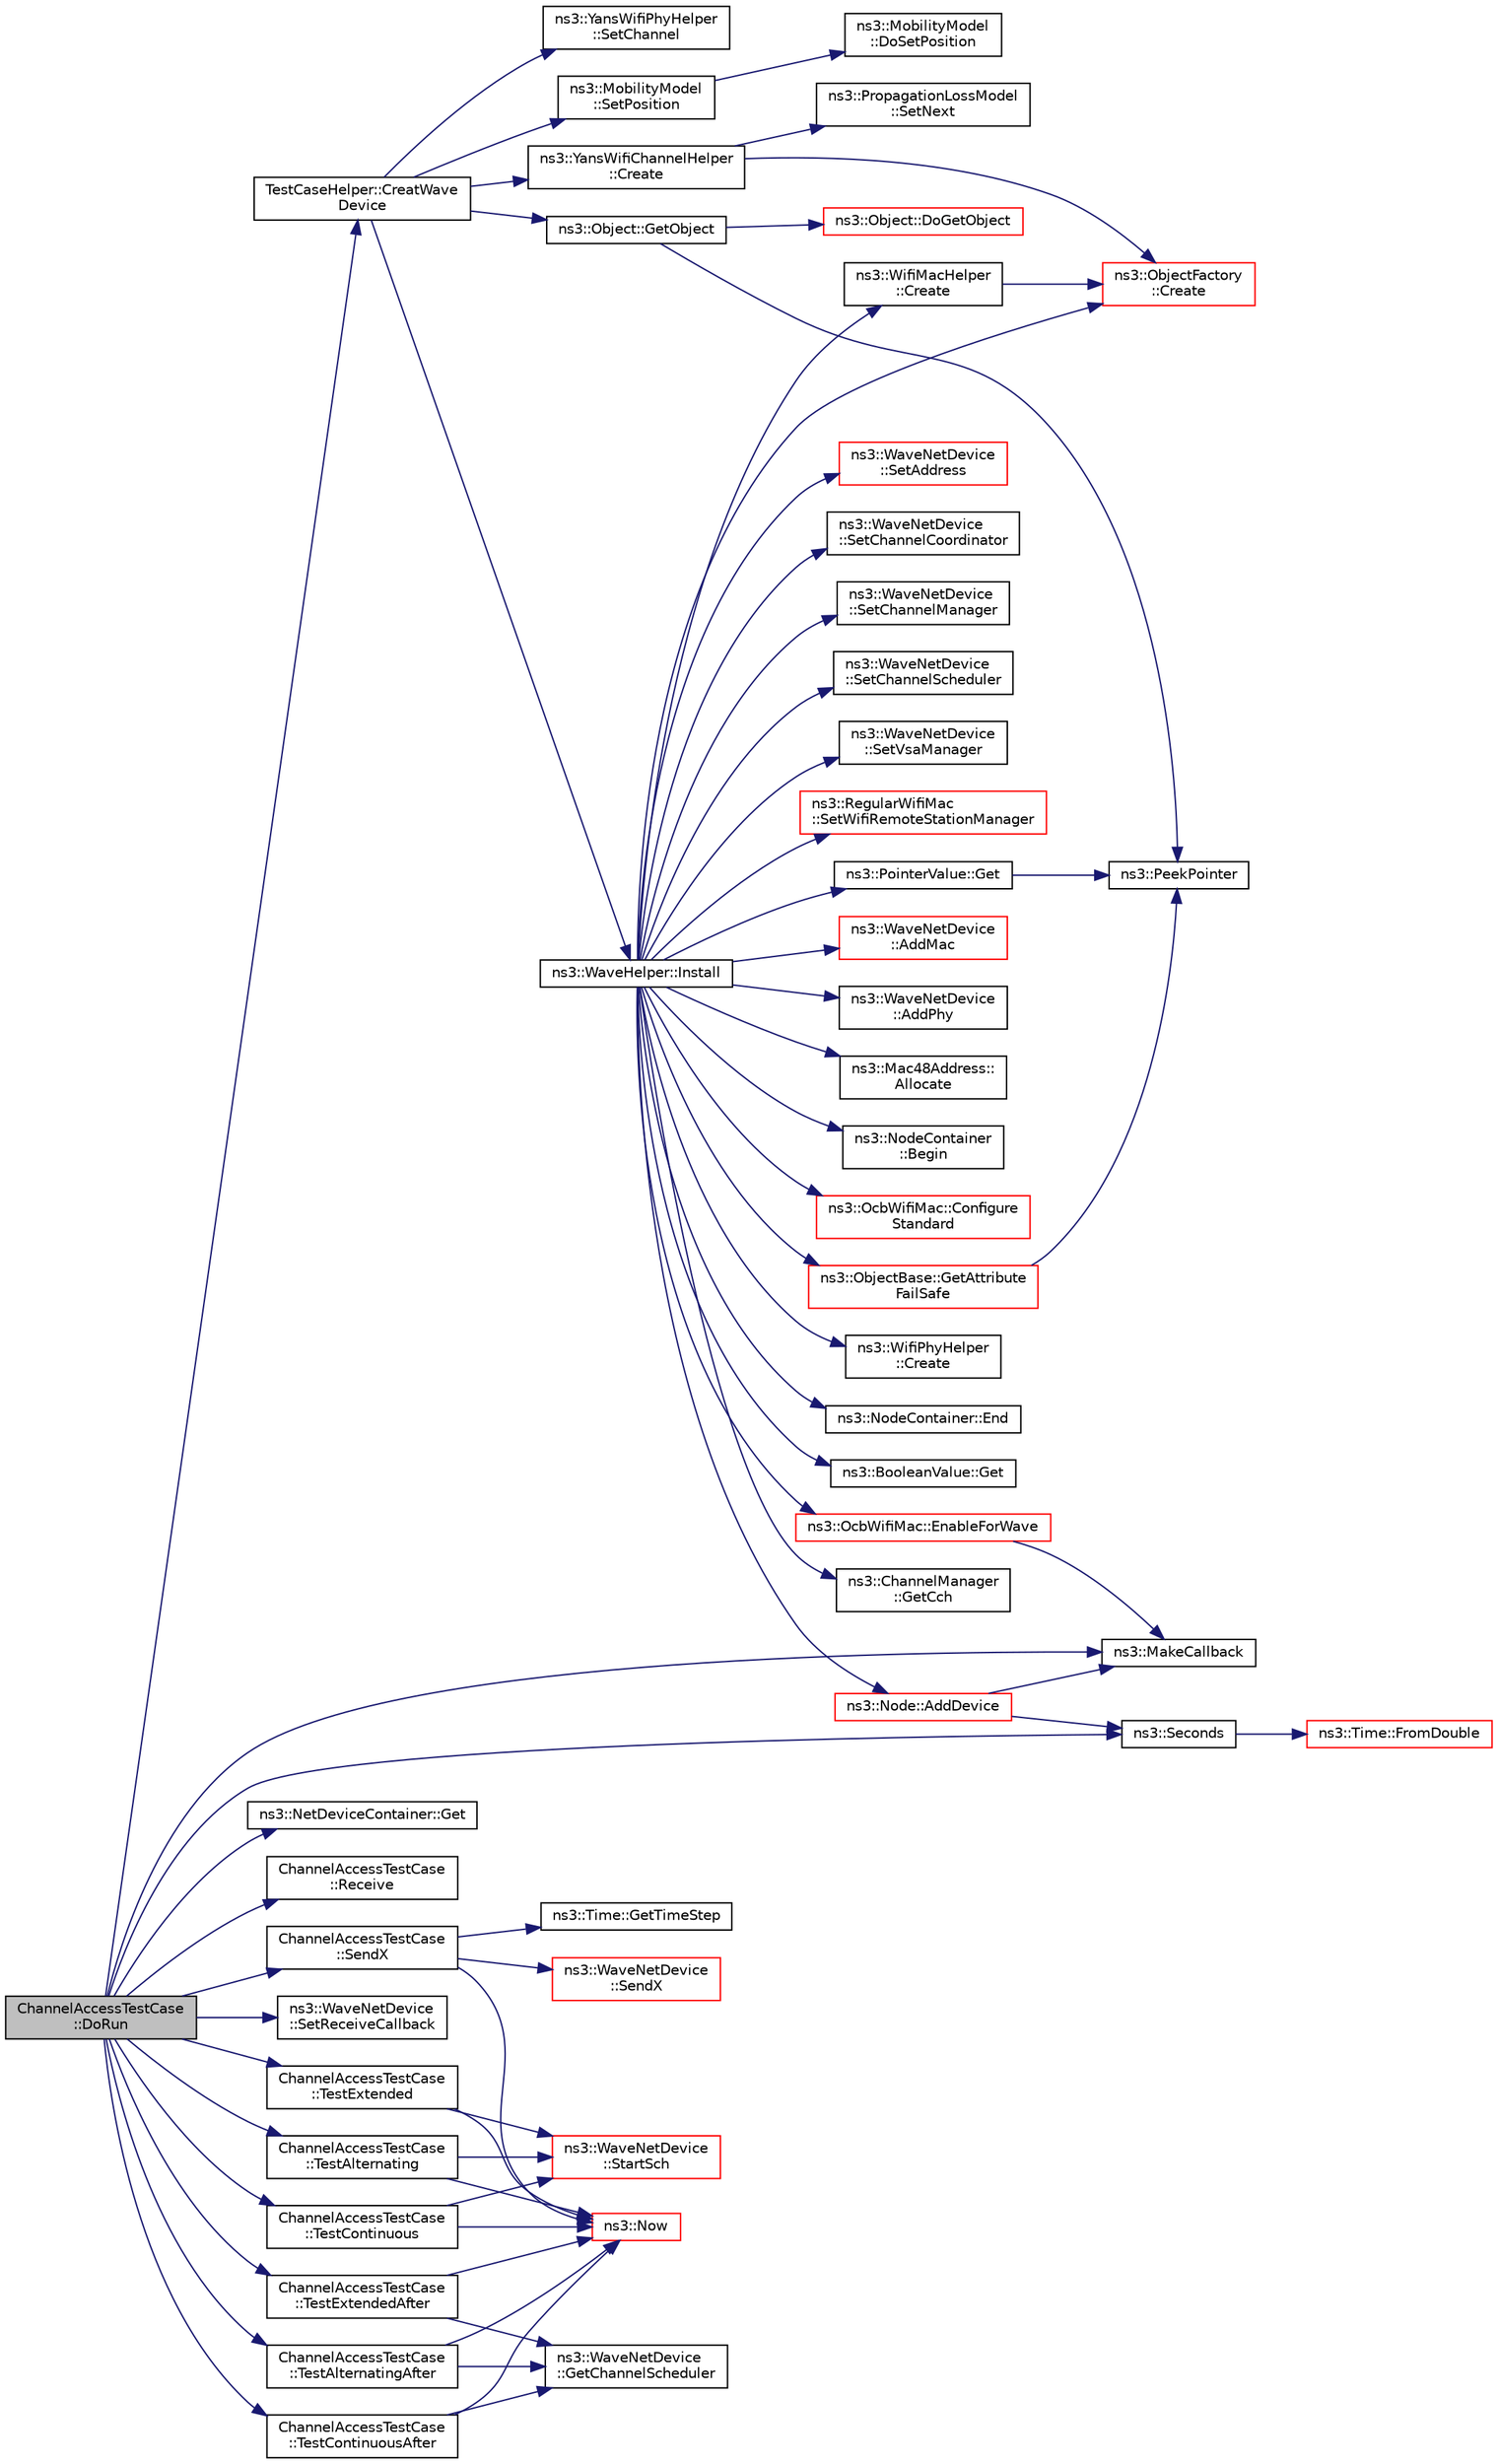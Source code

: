 digraph "ChannelAccessTestCase::DoRun"
{
 // LATEX_PDF_SIZE
  edge [fontname="Helvetica",fontsize="10",labelfontname="Helvetica",labelfontsize="10"];
  node [fontname="Helvetica",fontsize="10",shape=record];
  rankdir="LR";
  Node1 [label="ChannelAccessTestCase\l::DoRun",height=0.2,width=0.4,color="black", fillcolor="grey75", style="filled", fontcolor="black",tooltip="Implementation to actually run this TestCase."];
  Node1 -> Node2 [color="midnightblue",fontsize="10",style="solid",fontname="Helvetica"];
  Node2 [label="TestCaseHelper::CreatWave\lDevice",height=0.2,width=0.4,color="black", fillcolor="white", style="filled",URL="$class_test_case_helper.html#a24337801fa036883111fa1968606b57e",tooltip="Create WAVE device function."];
  Node2 -> Node3 [color="midnightblue",fontsize="10",style="solid",fontname="Helvetica"];
  Node3 [label="ns3::YansWifiChannelHelper\l::Create",height=0.2,width=0.4,color="black", fillcolor="white", style="filled",URL="$classns3_1_1_yans_wifi_channel_helper.html#a6bb01082fd42806a6b95e6684a4344d4",tooltip=" "];
  Node3 -> Node4 [color="midnightblue",fontsize="10",style="solid",fontname="Helvetica"];
  Node4 [label="ns3::ObjectFactory\l::Create",height=0.2,width=0.4,color="red", fillcolor="white", style="filled",URL="$classns3_1_1_object_factory.html#a52eda277f4aaab54266134ba48102ad7",tooltip="Create an Object instance of the configured TypeId."];
  Node3 -> Node34 [color="midnightblue",fontsize="10",style="solid",fontname="Helvetica"];
  Node34 [label="ns3::PropagationLossModel\l::SetNext",height=0.2,width=0.4,color="black", fillcolor="white", style="filled",URL="$classns3_1_1_propagation_loss_model.html#ac6d627f2eb09daa057de080615ac1013",tooltip="Enables a chain of loss models to act on the signal."];
  Node2 -> Node35 [color="midnightblue",fontsize="10",style="solid",fontname="Helvetica"];
  Node35 [label="ns3::Object::GetObject",height=0.2,width=0.4,color="black", fillcolor="white", style="filled",URL="$classns3_1_1_object.html#ad21f5401ff705cd29c37f931ea3afc18",tooltip="Get a pointer to the requested aggregated Object."];
  Node35 -> Node36 [color="midnightblue",fontsize="10",style="solid",fontname="Helvetica"];
  Node36 [label="ns3::Object::DoGetObject",height=0.2,width=0.4,color="red", fillcolor="white", style="filled",URL="$classns3_1_1_object.html#a7c009975f7c0994cb47a69f713745e0a",tooltip="Find an Object of TypeId tid in the aggregates of this Object."];
  Node35 -> Node41 [color="midnightblue",fontsize="10",style="solid",fontname="Helvetica"];
  Node41 [label="ns3::PeekPointer",height=0.2,width=0.4,color="black", fillcolor="white", style="filled",URL="$namespacens3.html#af2a7557fe9afdd98d8f6f8f6e412cf5a",tooltip=" "];
  Node2 -> Node42 [color="midnightblue",fontsize="10",style="solid",fontname="Helvetica"];
  Node42 [label="ns3::WaveHelper::Install",height=0.2,width=0.4,color="black", fillcolor="white", style="filled",URL="$classns3_1_1_wave_helper.html#a31155675aae4cc3ca5320664f15a967d",tooltip=" "];
  Node42 -> Node43 [color="midnightblue",fontsize="10",style="solid",fontname="Helvetica"];
  Node43 [label="ns3::Node::AddDevice",height=0.2,width=0.4,color="red", fillcolor="white", style="filled",URL="$classns3_1_1_node.html#a42ff83ee1d5d1649c770d3f5b62375de",tooltip="Associate a NetDevice to this node."];
  Node43 -> Node47 [color="midnightblue",fontsize="10",style="solid",fontname="Helvetica"];
  Node47 [label="ns3::MakeCallback",height=0.2,width=0.4,color="black", fillcolor="white", style="filled",URL="$namespacens3.html#af1dde3c04374147fca0cfe3b0766d664",tooltip="Build Callbacks for class method members which take varying numbers of arguments and potentially retu..."];
  Node43 -> Node75 [color="midnightblue",fontsize="10",style="solid",fontname="Helvetica"];
  Node75 [label="ns3::Seconds",height=0.2,width=0.4,color="black", fillcolor="white", style="filled",URL="$group__timecivil.html#ga33c34b816f8ff6628e33d5c8e9713b9e",tooltip="Construct a Time in the indicated unit."];
  Node75 -> Node76 [color="midnightblue",fontsize="10",style="solid",fontname="Helvetica"];
  Node76 [label="ns3::Time::FromDouble",height=0.2,width=0.4,color="red", fillcolor="white", style="filled",URL="$classns3_1_1_time.html#a60e845f4a74e62495b86356afe604cb4",tooltip="Create a Time equal to value in unit unit."];
  Node42 -> Node81 [color="midnightblue",fontsize="10",style="solid",fontname="Helvetica"];
  Node81 [label="ns3::WaveNetDevice\l::AddMac",height=0.2,width=0.4,color="red", fillcolor="white", style="filled",URL="$classns3_1_1_wave_net_device.html#a1c2c9c7feb2a647396934f2b538afd1b",tooltip=" "];
  Node42 -> Node83 [color="midnightblue",fontsize="10",style="solid",fontname="Helvetica"];
  Node83 [label="ns3::WaveNetDevice\l::AddPhy",height=0.2,width=0.4,color="black", fillcolor="white", style="filled",URL="$classns3_1_1_wave_net_device.html#a067a76c0ee75baca3d269038645780da",tooltip=" "];
  Node42 -> Node84 [color="midnightblue",fontsize="10",style="solid",fontname="Helvetica"];
  Node84 [label="ns3::Mac48Address::\lAllocate",height=0.2,width=0.4,color="black", fillcolor="white", style="filled",URL="$classns3_1_1_mac48_address.html#a203b53c035649c0d4881fa1115aa2cdb",tooltip="Allocate a new Mac48Address."];
  Node42 -> Node85 [color="midnightblue",fontsize="10",style="solid",fontname="Helvetica"];
  Node85 [label="ns3::NodeContainer\l::Begin",height=0.2,width=0.4,color="black", fillcolor="white", style="filled",URL="$classns3_1_1_node_container.html#a2bfe1f50688c96e0888b1907e1e2f324",tooltip="Get an iterator which refers to the first Node in the container."];
  Node42 -> Node86 [color="midnightblue",fontsize="10",style="solid",fontname="Helvetica"];
  Node86 [label="ns3::OcbWifiMac::Configure\lStandard",height=0.2,width=0.4,color="red", fillcolor="white", style="filled",URL="$classns3_1_1_ocb_wifi_mac.html#af21336a3b77cc623fdc2b5b703b63dab",tooltip=" "];
  Node42 -> Node98 [color="midnightblue",fontsize="10",style="solid",fontname="Helvetica"];
  Node98 [label="ns3::WifiMacHelper\l::Create",height=0.2,width=0.4,color="black", fillcolor="white", style="filled",URL="$classns3_1_1_wifi_mac_helper.html#a66354d7a3bdbaf1c785a32647dabc1f2",tooltip=" "];
  Node98 -> Node4 [color="midnightblue",fontsize="10",style="solid",fontname="Helvetica"];
  Node42 -> Node99 [color="midnightblue",fontsize="10",style="solid",fontname="Helvetica"];
  Node99 [label="ns3::WifiPhyHelper\l::Create",height=0.2,width=0.4,color="black", fillcolor="white", style="filled",URL="$classns3_1_1_wifi_phy_helper.html#a0f7f4ce41ebe74cbba4f89bc9a9fec8e",tooltip=" "];
  Node42 -> Node4 [color="midnightblue",fontsize="10",style="solid",fontname="Helvetica"];
  Node42 -> Node100 [color="midnightblue",fontsize="10",style="solid",fontname="Helvetica"];
  Node100 [label="ns3::OcbWifiMac::EnableForWave",height=0.2,width=0.4,color="red", fillcolor="white", style="filled",URL="$classns3_1_1_ocb_wifi_mac.html#a7da6015f1bb04ffbb0974f9c94ccf988",tooltip=" "];
  Node100 -> Node47 [color="midnightblue",fontsize="10",style="solid",fontname="Helvetica"];
  Node42 -> Node175 [color="midnightblue",fontsize="10",style="solid",fontname="Helvetica"];
  Node175 [label="ns3::NodeContainer::End",height=0.2,width=0.4,color="black", fillcolor="white", style="filled",URL="$classns3_1_1_node_container.html#a4904853b5d3e86f622a2ef8b4e959e08",tooltip="Get an iterator which indicates past-the-last Node in the container."];
  Node42 -> Node176 [color="midnightblue",fontsize="10",style="solid",fontname="Helvetica"];
  Node176 [label="ns3::BooleanValue::Get",height=0.2,width=0.4,color="black", fillcolor="white", style="filled",URL="$classns3_1_1_boolean_value.html#a9a4461490f9b71d99b07bb73993f0f00",tooltip=" "];
  Node42 -> Node177 [color="midnightblue",fontsize="10",style="solid",fontname="Helvetica"];
  Node177 [label="ns3::PointerValue::Get",height=0.2,width=0.4,color="black", fillcolor="white", style="filled",URL="$classns3_1_1_pointer_value.html#a13334c3a4ada0f439bdad5190a0994c7",tooltip=" "];
  Node177 -> Node41 [color="midnightblue",fontsize="10",style="solid",fontname="Helvetica"];
  Node42 -> Node178 [color="midnightblue",fontsize="10",style="solid",fontname="Helvetica"];
  Node178 [label="ns3::ObjectBase::GetAttribute\lFailSafe",height=0.2,width=0.4,color="red", fillcolor="white", style="filled",URL="$classns3_1_1_object_base.html#a79b981cfd59c1fa1ae62854b975f0a06",tooltip="Get the value of an attribute without raising erros."];
  Node178 -> Node41 [color="midnightblue",fontsize="10",style="solid",fontname="Helvetica"];
  Node42 -> Node179 [color="midnightblue",fontsize="10",style="solid",fontname="Helvetica"];
  Node179 [label="ns3::ChannelManager\l::GetCch",height=0.2,width=0.4,color="black", fillcolor="white", style="filled",URL="$classns3_1_1_channel_manager.html#adbf5775f7d647b14c14fdcdbb00f67d0",tooltip=" "];
  Node42 -> Node180 [color="midnightblue",fontsize="10",style="solid",fontname="Helvetica"];
  Node180 [label="ns3::WaveNetDevice\l::SetAddress",height=0.2,width=0.4,color="red", fillcolor="white", style="filled",URL="$classns3_1_1_wave_net_device.html#af398bddb4768c86bdd1cb37ca1963eca",tooltip="Set the address of this interface."];
  Node42 -> Node184 [color="midnightblue",fontsize="10",style="solid",fontname="Helvetica"];
  Node184 [label="ns3::WaveNetDevice\l::SetChannelCoordinator",height=0.2,width=0.4,color="black", fillcolor="white", style="filled",URL="$classns3_1_1_wave_net_device.html#a0bd0431f70e5ea68ae818650b6ff06d8",tooltip=" "];
  Node42 -> Node185 [color="midnightblue",fontsize="10",style="solid",fontname="Helvetica"];
  Node185 [label="ns3::WaveNetDevice\l::SetChannelManager",height=0.2,width=0.4,color="black", fillcolor="white", style="filled",URL="$classns3_1_1_wave_net_device.html#acc72aa6c137e1c78c6e5bc3c19973ef4",tooltip=" "];
  Node42 -> Node186 [color="midnightblue",fontsize="10",style="solid",fontname="Helvetica"];
  Node186 [label="ns3::WaveNetDevice\l::SetChannelScheduler",height=0.2,width=0.4,color="black", fillcolor="white", style="filled",URL="$classns3_1_1_wave_net_device.html#a3aa4f3edcb781fca5306e817315cd31b",tooltip=" "];
  Node42 -> Node187 [color="midnightblue",fontsize="10",style="solid",fontname="Helvetica"];
  Node187 [label="ns3::WaveNetDevice\l::SetVsaManager",height=0.2,width=0.4,color="black", fillcolor="white", style="filled",URL="$classns3_1_1_wave_net_device.html#a67b70adf83f3029059e45b8f99901b9d",tooltip=" "];
  Node42 -> Node188 [color="midnightblue",fontsize="10",style="solid",fontname="Helvetica"];
  Node188 [label="ns3::RegularWifiMac\l::SetWifiRemoteStationManager",height=0.2,width=0.4,color="red", fillcolor="white", style="filled",URL="$classns3_1_1_regular_wifi_mac.html#a2519a6cbda45d3fd449d41c5f889d42b",tooltip=" "];
  Node2 -> Node190 [color="midnightblue",fontsize="10",style="solid",fontname="Helvetica"];
  Node190 [label="ns3::YansWifiPhyHelper\l::SetChannel",height=0.2,width=0.4,color="black", fillcolor="white", style="filled",URL="$classns3_1_1_yans_wifi_phy_helper.html#ad2e9a27587dd4ff320435c93cc2676de",tooltip=" "];
  Node2 -> Node191 [color="midnightblue",fontsize="10",style="solid",fontname="Helvetica"];
  Node191 [label="ns3::MobilityModel\l::SetPosition",height=0.2,width=0.4,color="black", fillcolor="white", style="filled",URL="$classns3_1_1_mobility_model.html#ac584b3d5a309709d2f13ed6ada1e7640",tooltip=" "];
  Node191 -> Node192 [color="midnightblue",fontsize="10",style="solid",fontname="Helvetica"];
  Node192 [label="ns3::MobilityModel\l::DoSetPosition",height=0.2,width=0.4,color="black", fillcolor="white", style="filled",URL="$classns3_1_1_mobility_model.html#aa2f52cd86754da71ac649413c049785e",tooltip=" "];
  Node1 -> Node193 [color="midnightblue",fontsize="10",style="solid",fontname="Helvetica"];
  Node193 [label="ns3::NetDeviceContainer::Get",height=0.2,width=0.4,color="black", fillcolor="white", style="filled",URL="$classns3_1_1_net_device_container.html#ae114b3a9fc193fee40c07e4a4207aef4",tooltip="Get the Ptr<NetDevice> stored in this container at a given index."];
  Node1 -> Node47 [color="midnightblue",fontsize="10",style="solid",fontname="Helvetica"];
  Node1 -> Node194 [color="midnightblue",fontsize="10",style="solid",fontname="Helvetica"];
  Node194 [label="ChannelAccessTestCase\l::Receive",height=0.2,width=0.4,color="black", fillcolor="white", style="filled",URL="$class_channel_access_test_case.html#ae5b3299c80154aa10c3775bfc4f8c0ab",tooltip="Receive function."];
  Node1 -> Node75 [color="midnightblue",fontsize="10",style="solid",fontname="Helvetica"];
  Node1 -> Node195 [color="midnightblue",fontsize="10",style="solid",fontname="Helvetica"];
  Node195 [label="ChannelAccessTestCase\l::SendX",height=0.2,width=0.4,color="black", fillcolor="white", style="filled",URL="$class_channel_access_test_case.html#a372d321c372c644c86ff355e94704eaf",tooltip="Send X function."];
  Node195 -> Node196 [color="midnightblue",fontsize="10",style="solid",fontname="Helvetica"];
  Node196 [label="ns3::Time::GetTimeStep",height=0.2,width=0.4,color="black", fillcolor="white", style="filled",URL="$classns3_1_1_time.html#a363390860dcce2d549b83b5fe3e08657",tooltip="Get the raw time value, in the current resolution unit."];
  Node195 -> Node197 [color="midnightblue",fontsize="10",style="solid",fontname="Helvetica"];
  Node197 [label="ns3::Now",height=0.2,width=0.4,color="red", fillcolor="white", style="filled",URL="$group__simulator.html#gac3635e2e87f7ce316c89290ee1b01d0d",tooltip="create an ns3::Time instance which contains the current simulation time."];
  Node195 -> Node198 [color="midnightblue",fontsize="10",style="solid",fontname="Helvetica"];
  Node198 [label="ns3::WaveNetDevice\l::SendX",height=0.2,width=0.4,color="red", fillcolor="white", style="filled",URL="$classns3_1_1_wave_net_device.html#a99ec2b781006c6011a9667e064843b38",tooltip=" "];
  Node1 -> Node226 [color="midnightblue",fontsize="10",style="solid",fontname="Helvetica"];
  Node226 [label="ns3::WaveNetDevice\l::SetReceiveCallback",height=0.2,width=0.4,color="black", fillcolor="white", style="filled",URL="$classns3_1_1_wave_net_device.html#a98a6505182abba177a0ab348356301d8",tooltip=" "];
  Node1 -> Node227 [color="midnightblue",fontsize="10",style="solid",fontname="Helvetica"];
  Node227 [label="ChannelAccessTestCase\l::TestAlternating",height=0.2,width=0.4,color="black", fillcolor="white", style="filled",URL="$class_channel_access_test_case.html#a0a581ae6f9c8e9f1317bdcf7e0e95936",tooltip="Test aternating function."];
  Node227 -> Node197 [color="midnightblue",fontsize="10",style="solid",fontname="Helvetica"];
  Node227 -> Node228 [color="midnightblue",fontsize="10",style="solid",fontname="Helvetica"];
  Node228 [label="ns3::WaveNetDevice\l::StartSch",height=0.2,width=0.4,color="red", fillcolor="white", style="filled",URL="$classns3_1_1_wave_net_device.html#a0d443497d2438fa48ef7ec72be6728fd",tooltip=" "];
  Node1 -> Node229 [color="midnightblue",fontsize="10",style="solid",fontname="Helvetica"];
  Node229 [label="ChannelAccessTestCase\l::TestAlternatingAfter",height=0.2,width=0.4,color="black", fillcolor="white", style="filled",URL="$class_channel_access_test_case.html#a1cddefa81cd70fd30ccdfe826ac4e85f",tooltip="Test alternating after function."];
  Node229 -> Node230 [color="midnightblue",fontsize="10",style="solid",fontname="Helvetica"];
  Node230 [label="ns3::WaveNetDevice\l::GetChannelScheduler",height=0.2,width=0.4,color="black", fillcolor="white", style="filled",URL="$classns3_1_1_wave_net_device.html#abfc6c16de9e536eb1e2e832674676db4",tooltip=" "];
  Node229 -> Node197 [color="midnightblue",fontsize="10",style="solid",fontname="Helvetica"];
  Node1 -> Node231 [color="midnightblue",fontsize="10",style="solid",fontname="Helvetica"];
  Node231 [label="ChannelAccessTestCase\l::TestContinuous",height=0.2,width=0.4,color="black", fillcolor="white", style="filled",URL="$class_channel_access_test_case.html#ae5e346e49aa60f74439c2f2db2030d08",tooltip="Test continuous function."];
  Node231 -> Node197 [color="midnightblue",fontsize="10",style="solid",fontname="Helvetica"];
  Node231 -> Node228 [color="midnightblue",fontsize="10",style="solid",fontname="Helvetica"];
  Node1 -> Node232 [color="midnightblue",fontsize="10",style="solid",fontname="Helvetica"];
  Node232 [label="ChannelAccessTestCase\l::TestContinuousAfter",height=0.2,width=0.4,color="black", fillcolor="white", style="filled",URL="$class_channel_access_test_case.html#ab9dcdeeb2318a3a44a4a2680ade3a6e1",tooltip="Test continuous after function."];
  Node232 -> Node230 [color="midnightblue",fontsize="10",style="solid",fontname="Helvetica"];
  Node232 -> Node197 [color="midnightblue",fontsize="10",style="solid",fontname="Helvetica"];
  Node1 -> Node233 [color="midnightblue",fontsize="10",style="solid",fontname="Helvetica"];
  Node233 [label="ChannelAccessTestCase\l::TestExtended",height=0.2,width=0.4,color="black", fillcolor="white", style="filled",URL="$class_channel_access_test_case.html#aeacbe5638af4e2b93a53229020abd796",tooltip="Test extended function."];
  Node233 -> Node197 [color="midnightblue",fontsize="10",style="solid",fontname="Helvetica"];
  Node233 -> Node228 [color="midnightblue",fontsize="10",style="solid",fontname="Helvetica"];
  Node1 -> Node234 [color="midnightblue",fontsize="10",style="solid",fontname="Helvetica"];
  Node234 [label="ChannelAccessTestCase\l::TestExtendedAfter",height=0.2,width=0.4,color="black", fillcolor="white", style="filled",URL="$class_channel_access_test_case.html#a9578cc501b608d9772c3ded4e6619c17",tooltip="Test extended after function."];
  Node234 -> Node230 [color="midnightblue",fontsize="10",style="solid",fontname="Helvetica"];
  Node234 -> Node197 [color="midnightblue",fontsize="10",style="solid",fontname="Helvetica"];
}
